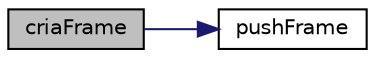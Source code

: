 digraph "criaFrame"
{
 // INTERACTIVE_SVG=YES
  edge [fontname="Helvetica",fontsize="10",labelfontname="Helvetica",labelfontsize="10"];
  node [fontname="Helvetica",fontsize="10",shape=record];
  rankdir="LR";
  Node0 [label="criaFrame",height=0.2,width=0.4,color="black", fillcolor="grey75", style="filled", fontcolor="black"];
  Node0 -> Node1 [color="midnightblue",fontsize="10",style="solid",fontname="Helvetica"];
  Node1 [label="pushFrame",height=0.2,width=0.4,color="black", fillcolor="white", style="filled",URL="$frame_8c.html#a71c5d25687de0a2568a6cf7c62dfef26"];
}
